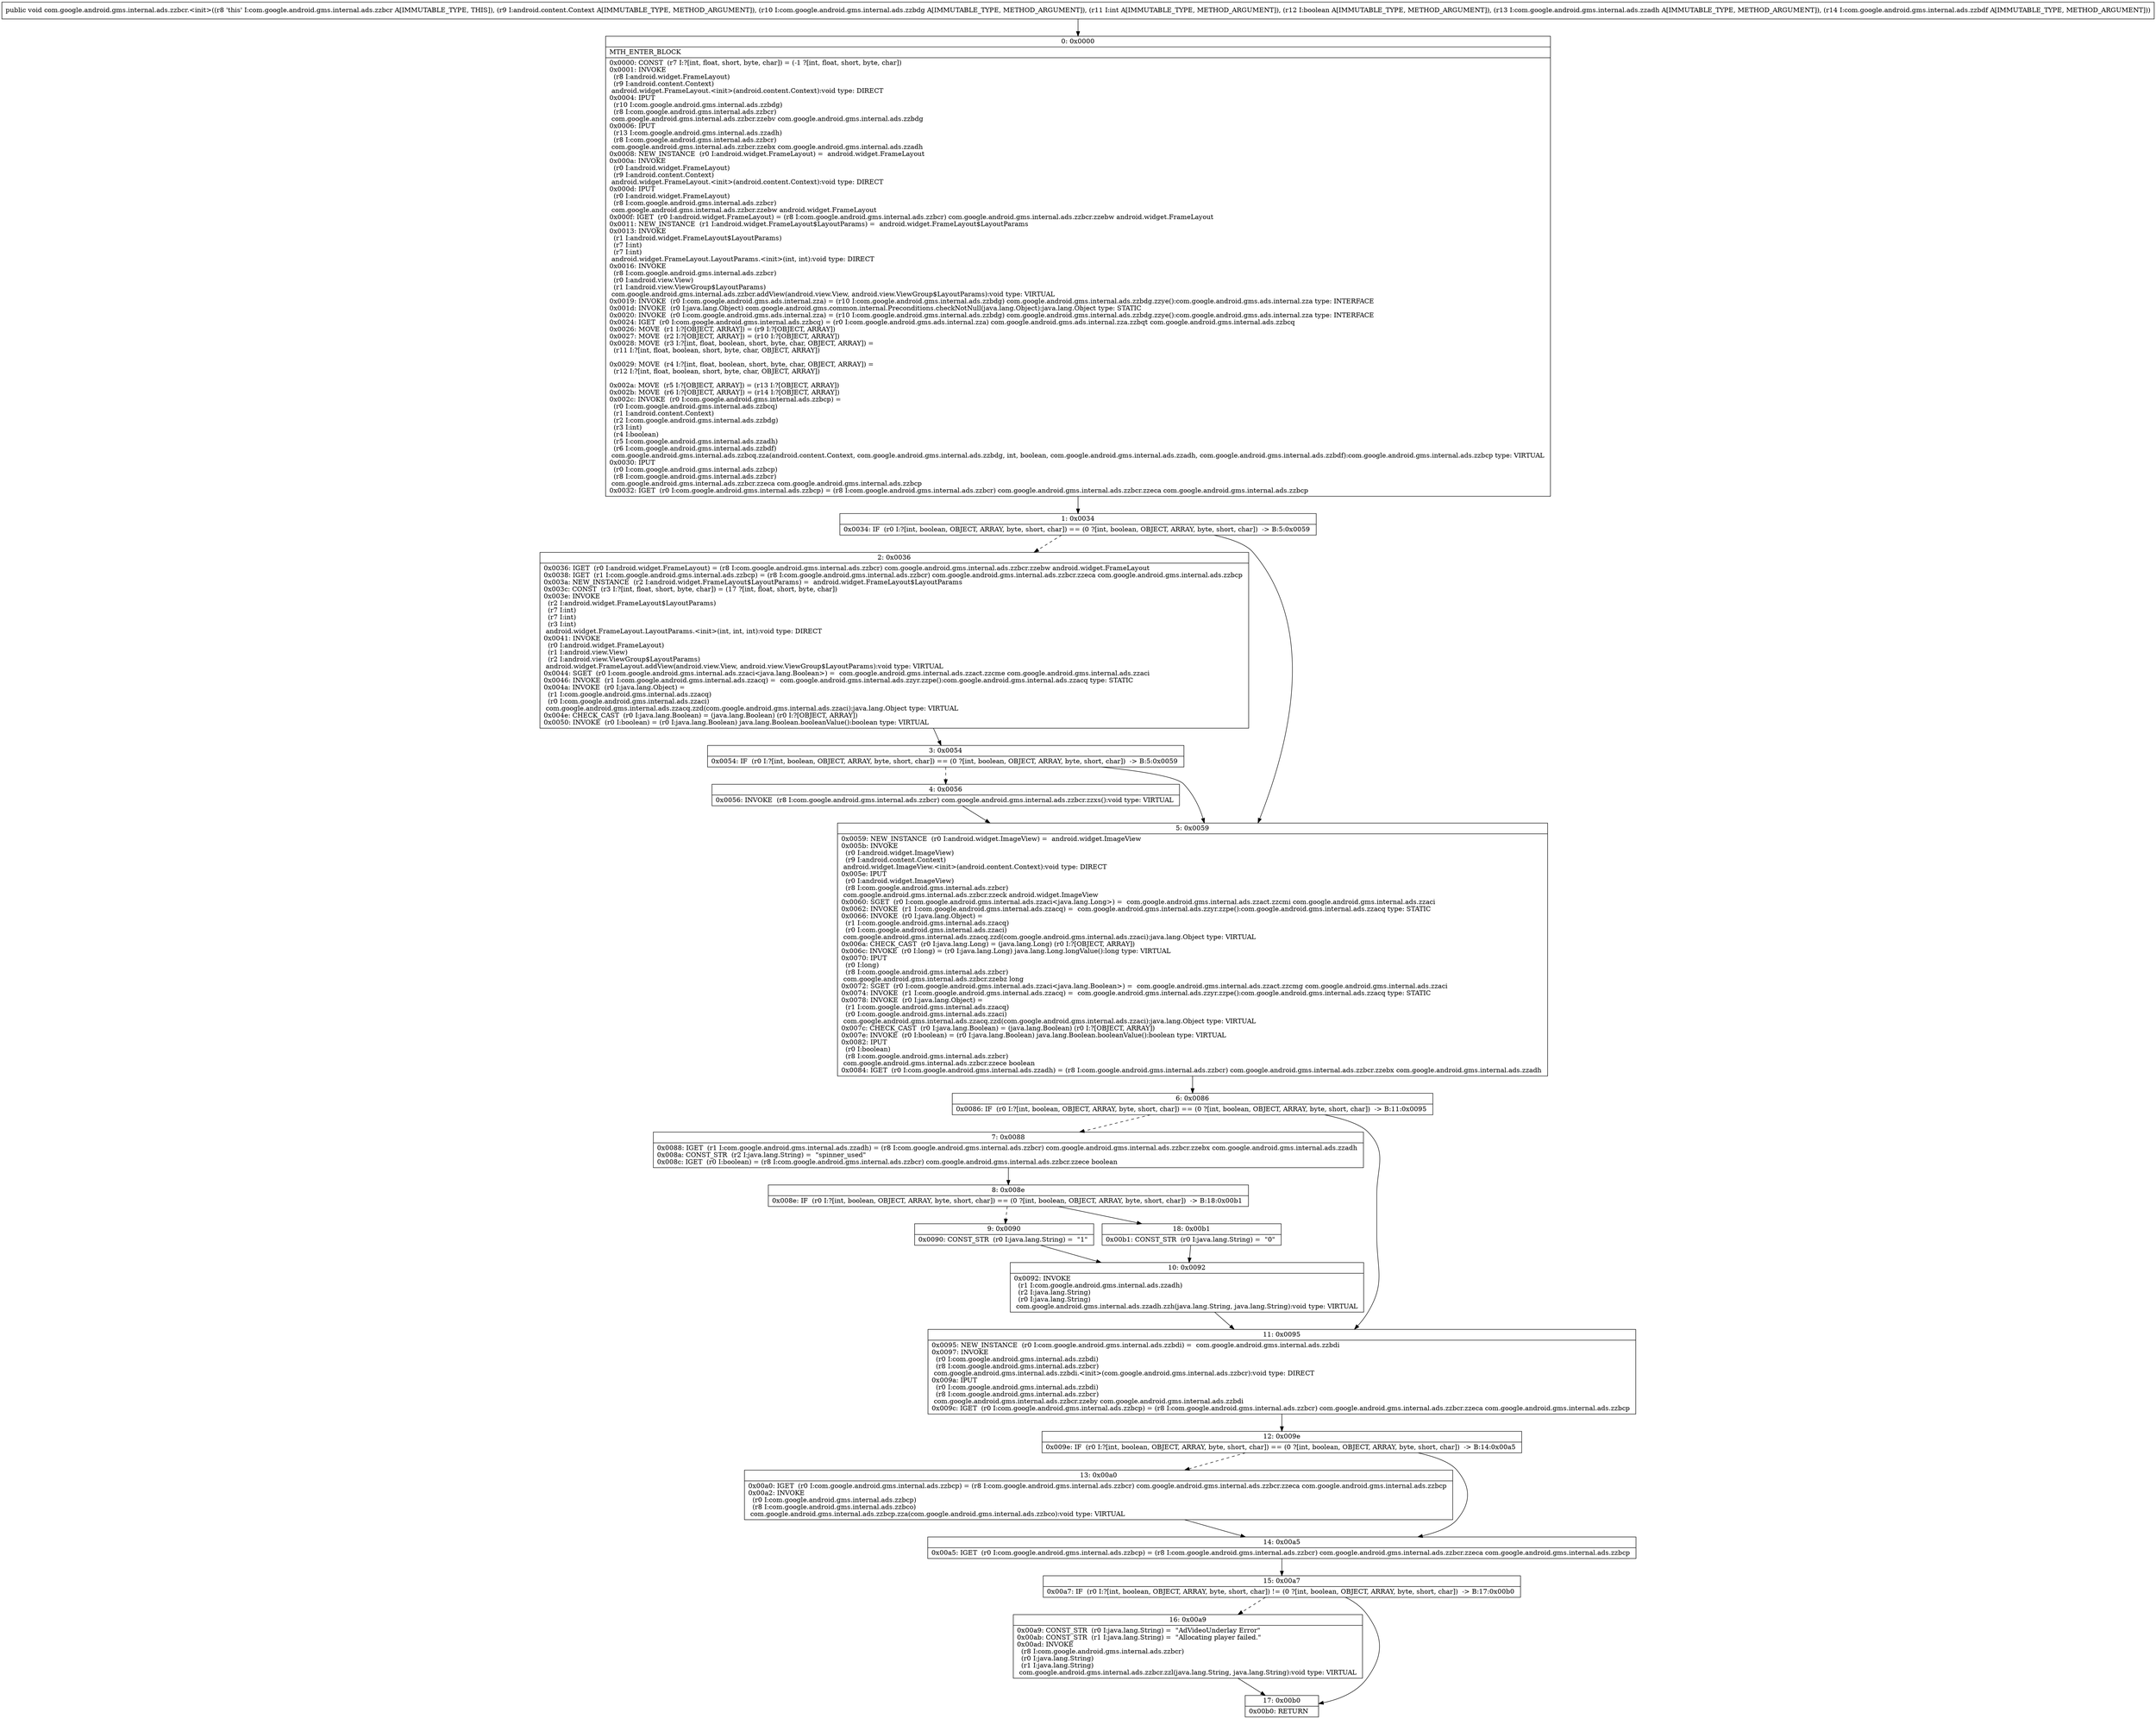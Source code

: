 digraph "CFG forcom.google.android.gms.internal.ads.zzbcr.\<init\>(Landroid\/content\/Context;Lcom\/google\/android\/gms\/internal\/ads\/zzbdg;IZLcom\/google\/android\/gms\/internal\/ads\/zzadh;Lcom\/google\/android\/gms\/internal\/ads\/zzbdf;)V" {
Node_0 [shape=record,label="{0\:\ 0x0000|MTH_ENTER_BLOCK\l|0x0000: CONST  (r7 I:?[int, float, short, byte, char]) = (\-1 ?[int, float, short, byte, char]) \l0x0001: INVOKE  \l  (r8 I:android.widget.FrameLayout)\l  (r9 I:android.content.Context)\l android.widget.FrameLayout.\<init\>(android.content.Context):void type: DIRECT \l0x0004: IPUT  \l  (r10 I:com.google.android.gms.internal.ads.zzbdg)\l  (r8 I:com.google.android.gms.internal.ads.zzbcr)\l com.google.android.gms.internal.ads.zzbcr.zzebv com.google.android.gms.internal.ads.zzbdg \l0x0006: IPUT  \l  (r13 I:com.google.android.gms.internal.ads.zzadh)\l  (r8 I:com.google.android.gms.internal.ads.zzbcr)\l com.google.android.gms.internal.ads.zzbcr.zzebx com.google.android.gms.internal.ads.zzadh \l0x0008: NEW_INSTANCE  (r0 I:android.widget.FrameLayout) =  android.widget.FrameLayout \l0x000a: INVOKE  \l  (r0 I:android.widget.FrameLayout)\l  (r9 I:android.content.Context)\l android.widget.FrameLayout.\<init\>(android.content.Context):void type: DIRECT \l0x000d: IPUT  \l  (r0 I:android.widget.FrameLayout)\l  (r8 I:com.google.android.gms.internal.ads.zzbcr)\l com.google.android.gms.internal.ads.zzbcr.zzebw android.widget.FrameLayout \l0x000f: IGET  (r0 I:android.widget.FrameLayout) = (r8 I:com.google.android.gms.internal.ads.zzbcr) com.google.android.gms.internal.ads.zzbcr.zzebw android.widget.FrameLayout \l0x0011: NEW_INSTANCE  (r1 I:android.widget.FrameLayout$LayoutParams) =  android.widget.FrameLayout$LayoutParams \l0x0013: INVOKE  \l  (r1 I:android.widget.FrameLayout$LayoutParams)\l  (r7 I:int)\l  (r7 I:int)\l android.widget.FrameLayout.LayoutParams.\<init\>(int, int):void type: DIRECT \l0x0016: INVOKE  \l  (r8 I:com.google.android.gms.internal.ads.zzbcr)\l  (r0 I:android.view.View)\l  (r1 I:android.view.ViewGroup$LayoutParams)\l com.google.android.gms.internal.ads.zzbcr.addView(android.view.View, android.view.ViewGroup$LayoutParams):void type: VIRTUAL \l0x0019: INVOKE  (r0 I:com.google.android.gms.ads.internal.zza) = (r10 I:com.google.android.gms.internal.ads.zzbdg) com.google.android.gms.internal.ads.zzbdg.zzye():com.google.android.gms.ads.internal.zza type: INTERFACE \l0x001d: INVOKE  (r0 I:java.lang.Object) com.google.android.gms.common.internal.Preconditions.checkNotNull(java.lang.Object):java.lang.Object type: STATIC \l0x0020: INVOKE  (r0 I:com.google.android.gms.ads.internal.zza) = (r10 I:com.google.android.gms.internal.ads.zzbdg) com.google.android.gms.internal.ads.zzbdg.zzye():com.google.android.gms.ads.internal.zza type: INTERFACE \l0x0024: IGET  (r0 I:com.google.android.gms.internal.ads.zzbcq) = (r0 I:com.google.android.gms.ads.internal.zza) com.google.android.gms.ads.internal.zza.zzbqt com.google.android.gms.internal.ads.zzbcq \l0x0026: MOVE  (r1 I:?[OBJECT, ARRAY]) = (r9 I:?[OBJECT, ARRAY]) \l0x0027: MOVE  (r2 I:?[OBJECT, ARRAY]) = (r10 I:?[OBJECT, ARRAY]) \l0x0028: MOVE  (r3 I:?[int, float, boolean, short, byte, char, OBJECT, ARRAY]) = \l  (r11 I:?[int, float, boolean, short, byte, char, OBJECT, ARRAY])\l \l0x0029: MOVE  (r4 I:?[int, float, boolean, short, byte, char, OBJECT, ARRAY]) = \l  (r12 I:?[int, float, boolean, short, byte, char, OBJECT, ARRAY])\l \l0x002a: MOVE  (r5 I:?[OBJECT, ARRAY]) = (r13 I:?[OBJECT, ARRAY]) \l0x002b: MOVE  (r6 I:?[OBJECT, ARRAY]) = (r14 I:?[OBJECT, ARRAY]) \l0x002c: INVOKE  (r0 I:com.google.android.gms.internal.ads.zzbcp) = \l  (r0 I:com.google.android.gms.internal.ads.zzbcq)\l  (r1 I:android.content.Context)\l  (r2 I:com.google.android.gms.internal.ads.zzbdg)\l  (r3 I:int)\l  (r4 I:boolean)\l  (r5 I:com.google.android.gms.internal.ads.zzadh)\l  (r6 I:com.google.android.gms.internal.ads.zzbdf)\l com.google.android.gms.internal.ads.zzbcq.zza(android.content.Context, com.google.android.gms.internal.ads.zzbdg, int, boolean, com.google.android.gms.internal.ads.zzadh, com.google.android.gms.internal.ads.zzbdf):com.google.android.gms.internal.ads.zzbcp type: VIRTUAL \l0x0030: IPUT  \l  (r0 I:com.google.android.gms.internal.ads.zzbcp)\l  (r8 I:com.google.android.gms.internal.ads.zzbcr)\l com.google.android.gms.internal.ads.zzbcr.zzeca com.google.android.gms.internal.ads.zzbcp \l0x0032: IGET  (r0 I:com.google.android.gms.internal.ads.zzbcp) = (r8 I:com.google.android.gms.internal.ads.zzbcr) com.google.android.gms.internal.ads.zzbcr.zzeca com.google.android.gms.internal.ads.zzbcp \l}"];
Node_1 [shape=record,label="{1\:\ 0x0034|0x0034: IF  (r0 I:?[int, boolean, OBJECT, ARRAY, byte, short, char]) == (0 ?[int, boolean, OBJECT, ARRAY, byte, short, char])  \-\> B:5:0x0059 \l}"];
Node_2 [shape=record,label="{2\:\ 0x0036|0x0036: IGET  (r0 I:android.widget.FrameLayout) = (r8 I:com.google.android.gms.internal.ads.zzbcr) com.google.android.gms.internal.ads.zzbcr.zzebw android.widget.FrameLayout \l0x0038: IGET  (r1 I:com.google.android.gms.internal.ads.zzbcp) = (r8 I:com.google.android.gms.internal.ads.zzbcr) com.google.android.gms.internal.ads.zzbcr.zzeca com.google.android.gms.internal.ads.zzbcp \l0x003a: NEW_INSTANCE  (r2 I:android.widget.FrameLayout$LayoutParams) =  android.widget.FrameLayout$LayoutParams \l0x003c: CONST  (r3 I:?[int, float, short, byte, char]) = (17 ?[int, float, short, byte, char]) \l0x003e: INVOKE  \l  (r2 I:android.widget.FrameLayout$LayoutParams)\l  (r7 I:int)\l  (r7 I:int)\l  (r3 I:int)\l android.widget.FrameLayout.LayoutParams.\<init\>(int, int, int):void type: DIRECT \l0x0041: INVOKE  \l  (r0 I:android.widget.FrameLayout)\l  (r1 I:android.view.View)\l  (r2 I:android.view.ViewGroup$LayoutParams)\l android.widget.FrameLayout.addView(android.view.View, android.view.ViewGroup$LayoutParams):void type: VIRTUAL \l0x0044: SGET  (r0 I:com.google.android.gms.internal.ads.zzaci\<java.lang.Boolean\>) =  com.google.android.gms.internal.ads.zzact.zzcme com.google.android.gms.internal.ads.zzaci \l0x0046: INVOKE  (r1 I:com.google.android.gms.internal.ads.zzacq) =  com.google.android.gms.internal.ads.zzyr.zzpe():com.google.android.gms.internal.ads.zzacq type: STATIC \l0x004a: INVOKE  (r0 I:java.lang.Object) = \l  (r1 I:com.google.android.gms.internal.ads.zzacq)\l  (r0 I:com.google.android.gms.internal.ads.zzaci)\l com.google.android.gms.internal.ads.zzacq.zzd(com.google.android.gms.internal.ads.zzaci):java.lang.Object type: VIRTUAL \l0x004e: CHECK_CAST  (r0 I:java.lang.Boolean) = (java.lang.Boolean) (r0 I:?[OBJECT, ARRAY]) \l0x0050: INVOKE  (r0 I:boolean) = (r0 I:java.lang.Boolean) java.lang.Boolean.booleanValue():boolean type: VIRTUAL \l}"];
Node_3 [shape=record,label="{3\:\ 0x0054|0x0054: IF  (r0 I:?[int, boolean, OBJECT, ARRAY, byte, short, char]) == (0 ?[int, boolean, OBJECT, ARRAY, byte, short, char])  \-\> B:5:0x0059 \l}"];
Node_4 [shape=record,label="{4\:\ 0x0056|0x0056: INVOKE  (r8 I:com.google.android.gms.internal.ads.zzbcr) com.google.android.gms.internal.ads.zzbcr.zzxs():void type: VIRTUAL \l}"];
Node_5 [shape=record,label="{5\:\ 0x0059|0x0059: NEW_INSTANCE  (r0 I:android.widget.ImageView) =  android.widget.ImageView \l0x005b: INVOKE  \l  (r0 I:android.widget.ImageView)\l  (r9 I:android.content.Context)\l android.widget.ImageView.\<init\>(android.content.Context):void type: DIRECT \l0x005e: IPUT  \l  (r0 I:android.widget.ImageView)\l  (r8 I:com.google.android.gms.internal.ads.zzbcr)\l com.google.android.gms.internal.ads.zzbcr.zzeck android.widget.ImageView \l0x0060: SGET  (r0 I:com.google.android.gms.internal.ads.zzaci\<java.lang.Long\>) =  com.google.android.gms.internal.ads.zzact.zzcmi com.google.android.gms.internal.ads.zzaci \l0x0062: INVOKE  (r1 I:com.google.android.gms.internal.ads.zzacq) =  com.google.android.gms.internal.ads.zzyr.zzpe():com.google.android.gms.internal.ads.zzacq type: STATIC \l0x0066: INVOKE  (r0 I:java.lang.Object) = \l  (r1 I:com.google.android.gms.internal.ads.zzacq)\l  (r0 I:com.google.android.gms.internal.ads.zzaci)\l com.google.android.gms.internal.ads.zzacq.zzd(com.google.android.gms.internal.ads.zzaci):java.lang.Object type: VIRTUAL \l0x006a: CHECK_CAST  (r0 I:java.lang.Long) = (java.lang.Long) (r0 I:?[OBJECT, ARRAY]) \l0x006c: INVOKE  (r0 I:long) = (r0 I:java.lang.Long) java.lang.Long.longValue():long type: VIRTUAL \l0x0070: IPUT  \l  (r0 I:long)\l  (r8 I:com.google.android.gms.internal.ads.zzbcr)\l com.google.android.gms.internal.ads.zzbcr.zzebz long \l0x0072: SGET  (r0 I:com.google.android.gms.internal.ads.zzaci\<java.lang.Boolean\>) =  com.google.android.gms.internal.ads.zzact.zzcmg com.google.android.gms.internal.ads.zzaci \l0x0074: INVOKE  (r1 I:com.google.android.gms.internal.ads.zzacq) =  com.google.android.gms.internal.ads.zzyr.zzpe():com.google.android.gms.internal.ads.zzacq type: STATIC \l0x0078: INVOKE  (r0 I:java.lang.Object) = \l  (r1 I:com.google.android.gms.internal.ads.zzacq)\l  (r0 I:com.google.android.gms.internal.ads.zzaci)\l com.google.android.gms.internal.ads.zzacq.zzd(com.google.android.gms.internal.ads.zzaci):java.lang.Object type: VIRTUAL \l0x007c: CHECK_CAST  (r0 I:java.lang.Boolean) = (java.lang.Boolean) (r0 I:?[OBJECT, ARRAY]) \l0x007e: INVOKE  (r0 I:boolean) = (r0 I:java.lang.Boolean) java.lang.Boolean.booleanValue():boolean type: VIRTUAL \l0x0082: IPUT  \l  (r0 I:boolean)\l  (r8 I:com.google.android.gms.internal.ads.zzbcr)\l com.google.android.gms.internal.ads.zzbcr.zzece boolean \l0x0084: IGET  (r0 I:com.google.android.gms.internal.ads.zzadh) = (r8 I:com.google.android.gms.internal.ads.zzbcr) com.google.android.gms.internal.ads.zzbcr.zzebx com.google.android.gms.internal.ads.zzadh \l}"];
Node_6 [shape=record,label="{6\:\ 0x0086|0x0086: IF  (r0 I:?[int, boolean, OBJECT, ARRAY, byte, short, char]) == (0 ?[int, boolean, OBJECT, ARRAY, byte, short, char])  \-\> B:11:0x0095 \l}"];
Node_7 [shape=record,label="{7\:\ 0x0088|0x0088: IGET  (r1 I:com.google.android.gms.internal.ads.zzadh) = (r8 I:com.google.android.gms.internal.ads.zzbcr) com.google.android.gms.internal.ads.zzbcr.zzebx com.google.android.gms.internal.ads.zzadh \l0x008a: CONST_STR  (r2 I:java.lang.String) =  \"spinner_used\" \l0x008c: IGET  (r0 I:boolean) = (r8 I:com.google.android.gms.internal.ads.zzbcr) com.google.android.gms.internal.ads.zzbcr.zzece boolean \l}"];
Node_8 [shape=record,label="{8\:\ 0x008e|0x008e: IF  (r0 I:?[int, boolean, OBJECT, ARRAY, byte, short, char]) == (0 ?[int, boolean, OBJECT, ARRAY, byte, short, char])  \-\> B:18:0x00b1 \l}"];
Node_9 [shape=record,label="{9\:\ 0x0090|0x0090: CONST_STR  (r0 I:java.lang.String) =  \"1\" \l}"];
Node_10 [shape=record,label="{10\:\ 0x0092|0x0092: INVOKE  \l  (r1 I:com.google.android.gms.internal.ads.zzadh)\l  (r2 I:java.lang.String)\l  (r0 I:java.lang.String)\l com.google.android.gms.internal.ads.zzadh.zzh(java.lang.String, java.lang.String):void type: VIRTUAL \l}"];
Node_11 [shape=record,label="{11\:\ 0x0095|0x0095: NEW_INSTANCE  (r0 I:com.google.android.gms.internal.ads.zzbdi) =  com.google.android.gms.internal.ads.zzbdi \l0x0097: INVOKE  \l  (r0 I:com.google.android.gms.internal.ads.zzbdi)\l  (r8 I:com.google.android.gms.internal.ads.zzbcr)\l com.google.android.gms.internal.ads.zzbdi.\<init\>(com.google.android.gms.internal.ads.zzbcr):void type: DIRECT \l0x009a: IPUT  \l  (r0 I:com.google.android.gms.internal.ads.zzbdi)\l  (r8 I:com.google.android.gms.internal.ads.zzbcr)\l com.google.android.gms.internal.ads.zzbcr.zzeby com.google.android.gms.internal.ads.zzbdi \l0x009c: IGET  (r0 I:com.google.android.gms.internal.ads.zzbcp) = (r8 I:com.google.android.gms.internal.ads.zzbcr) com.google.android.gms.internal.ads.zzbcr.zzeca com.google.android.gms.internal.ads.zzbcp \l}"];
Node_12 [shape=record,label="{12\:\ 0x009e|0x009e: IF  (r0 I:?[int, boolean, OBJECT, ARRAY, byte, short, char]) == (0 ?[int, boolean, OBJECT, ARRAY, byte, short, char])  \-\> B:14:0x00a5 \l}"];
Node_13 [shape=record,label="{13\:\ 0x00a0|0x00a0: IGET  (r0 I:com.google.android.gms.internal.ads.zzbcp) = (r8 I:com.google.android.gms.internal.ads.zzbcr) com.google.android.gms.internal.ads.zzbcr.zzeca com.google.android.gms.internal.ads.zzbcp \l0x00a2: INVOKE  \l  (r0 I:com.google.android.gms.internal.ads.zzbcp)\l  (r8 I:com.google.android.gms.internal.ads.zzbco)\l com.google.android.gms.internal.ads.zzbcp.zza(com.google.android.gms.internal.ads.zzbco):void type: VIRTUAL \l}"];
Node_14 [shape=record,label="{14\:\ 0x00a5|0x00a5: IGET  (r0 I:com.google.android.gms.internal.ads.zzbcp) = (r8 I:com.google.android.gms.internal.ads.zzbcr) com.google.android.gms.internal.ads.zzbcr.zzeca com.google.android.gms.internal.ads.zzbcp \l}"];
Node_15 [shape=record,label="{15\:\ 0x00a7|0x00a7: IF  (r0 I:?[int, boolean, OBJECT, ARRAY, byte, short, char]) != (0 ?[int, boolean, OBJECT, ARRAY, byte, short, char])  \-\> B:17:0x00b0 \l}"];
Node_16 [shape=record,label="{16\:\ 0x00a9|0x00a9: CONST_STR  (r0 I:java.lang.String) =  \"AdVideoUnderlay Error\" \l0x00ab: CONST_STR  (r1 I:java.lang.String) =  \"Allocating player failed.\" \l0x00ad: INVOKE  \l  (r8 I:com.google.android.gms.internal.ads.zzbcr)\l  (r0 I:java.lang.String)\l  (r1 I:java.lang.String)\l com.google.android.gms.internal.ads.zzbcr.zzl(java.lang.String, java.lang.String):void type: VIRTUAL \l}"];
Node_17 [shape=record,label="{17\:\ 0x00b0|0x00b0: RETURN   \l}"];
Node_18 [shape=record,label="{18\:\ 0x00b1|0x00b1: CONST_STR  (r0 I:java.lang.String) =  \"0\" \l}"];
MethodNode[shape=record,label="{public void com.google.android.gms.internal.ads.zzbcr.\<init\>((r8 'this' I:com.google.android.gms.internal.ads.zzbcr A[IMMUTABLE_TYPE, THIS]), (r9 I:android.content.Context A[IMMUTABLE_TYPE, METHOD_ARGUMENT]), (r10 I:com.google.android.gms.internal.ads.zzbdg A[IMMUTABLE_TYPE, METHOD_ARGUMENT]), (r11 I:int A[IMMUTABLE_TYPE, METHOD_ARGUMENT]), (r12 I:boolean A[IMMUTABLE_TYPE, METHOD_ARGUMENT]), (r13 I:com.google.android.gms.internal.ads.zzadh A[IMMUTABLE_TYPE, METHOD_ARGUMENT]), (r14 I:com.google.android.gms.internal.ads.zzbdf A[IMMUTABLE_TYPE, METHOD_ARGUMENT])) }"];
MethodNode -> Node_0;
Node_0 -> Node_1;
Node_1 -> Node_2[style=dashed];
Node_1 -> Node_5;
Node_2 -> Node_3;
Node_3 -> Node_4[style=dashed];
Node_3 -> Node_5;
Node_4 -> Node_5;
Node_5 -> Node_6;
Node_6 -> Node_7[style=dashed];
Node_6 -> Node_11;
Node_7 -> Node_8;
Node_8 -> Node_9[style=dashed];
Node_8 -> Node_18;
Node_9 -> Node_10;
Node_10 -> Node_11;
Node_11 -> Node_12;
Node_12 -> Node_13[style=dashed];
Node_12 -> Node_14;
Node_13 -> Node_14;
Node_14 -> Node_15;
Node_15 -> Node_16[style=dashed];
Node_15 -> Node_17;
Node_16 -> Node_17;
Node_18 -> Node_10;
}

